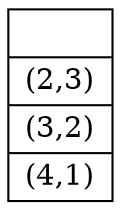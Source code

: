 digraph G{ rankdir=LR;
node [shape= record, width=.1,height=.1];
nodeTable [label = " |(2,3)|(3,2)|(4,1)"];
}